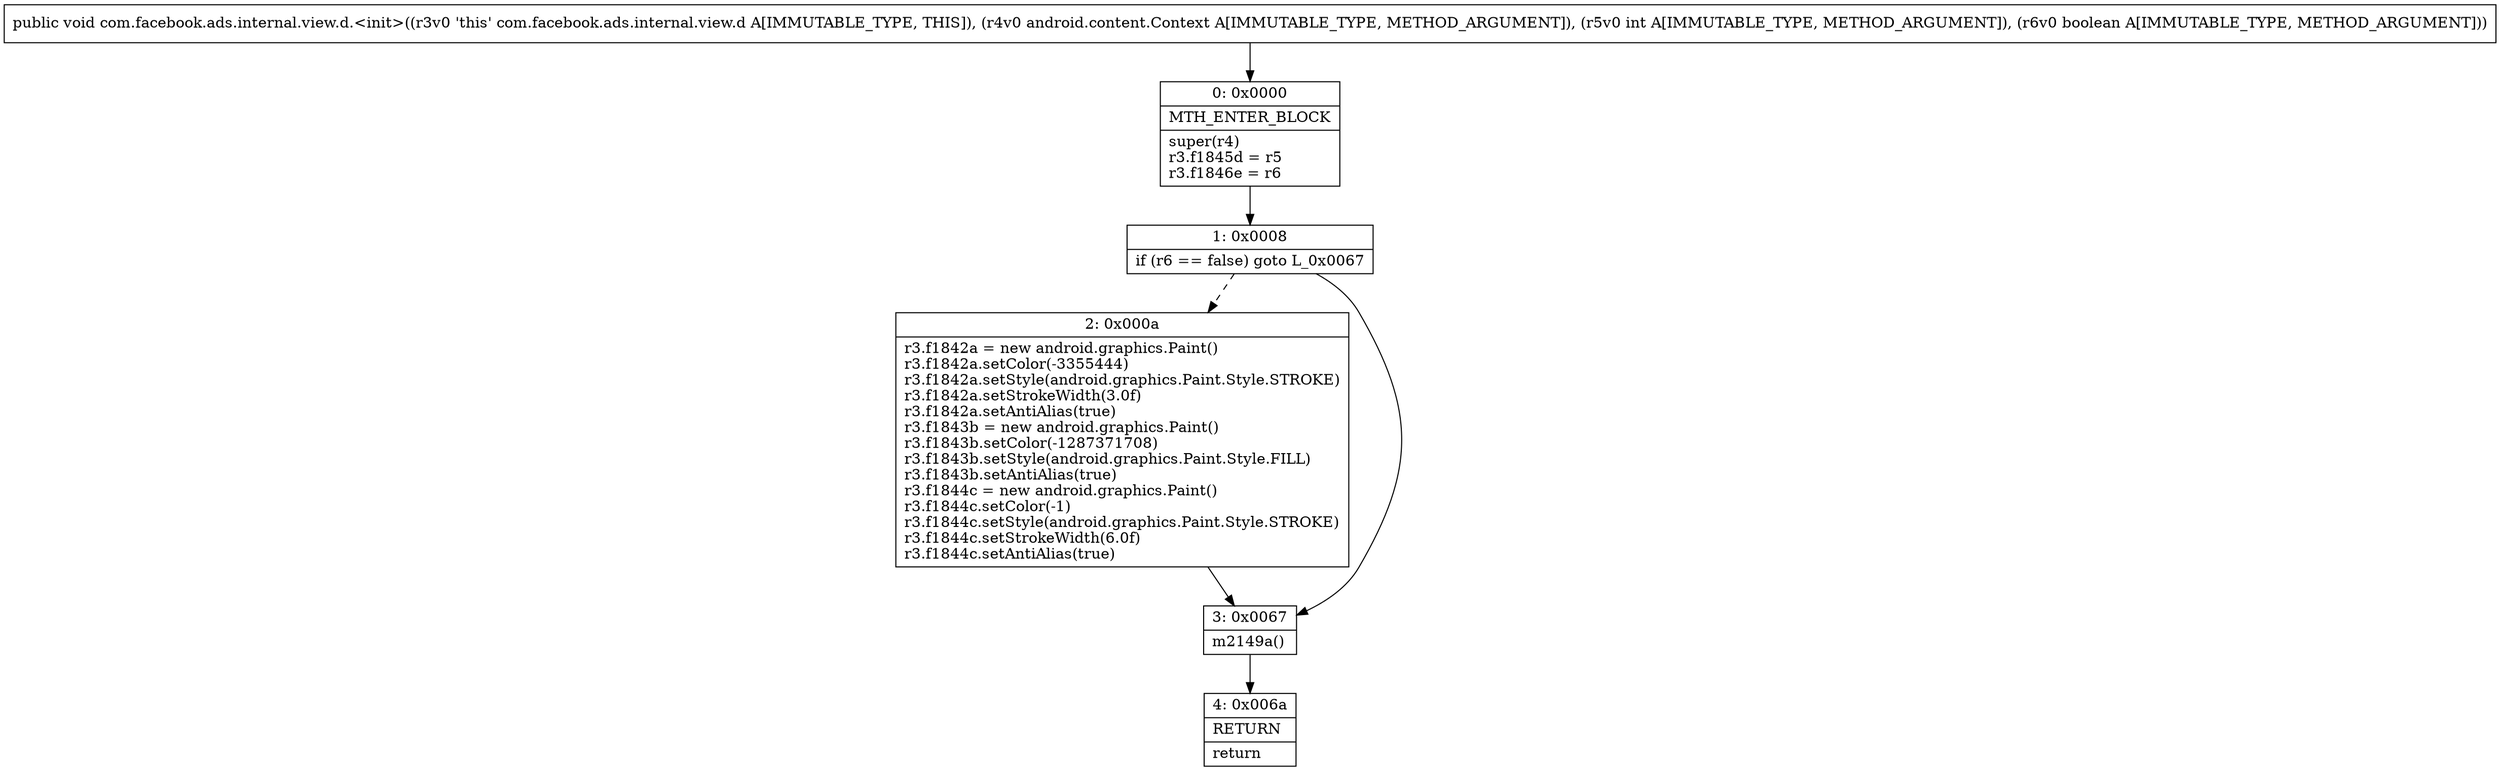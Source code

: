 digraph "CFG forcom.facebook.ads.internal.view.d.\<init\>(Landroid\/content\/Context;IZ)V" {
Node_0 [shape=record,label="{0\:\ 0x0000|MTH_ENTER_BLOCK\l|super(r4)\lr3.f1845d = r5\lr3.f1846e = r6\l}"];
Node_1 [shape=record,label="{1\:\ 0x0008|if (r6 == false) goto L_0x0067\l}"];
Node_2 [shape=record,label="{2\:\ 0x000a|r3.f1842a = new android.graphics.Paint()\lr3.f1842a.setColor(\-3355444)\lr3.f1842a.setStyle(android.graphics.Paint.Style.STROKE)\lr3.f1842a.setStrokeWidth(3.0f)\lr3.f1842a.setAntiAlias(true)\lr3.f1843b = new android.graphics.Paint()\lr3.f1843b.setColor(\-1287371708)\lr3.f1843b.setStyle(android.graphics.Paint.Style.FILL)\lr3.f1843b.setAntiAlias(true)\lr3.f1844c = new android.graphics.Paint()\lr3.f1844c.setColor(\-1)\lr3.f1844c.setStyle(android.graphics.Paint.Style.STROKE)\lr3.f1844c.setStrokeWidth(6.0f)\lr3.f1844c.setAntiAlias(true)\l}"];
Node_3 [shape=record,label="{3\:\ 0x0067|m2149a()\l}"];
Node_4 [shape=record,label="{4\:\ 0x006a|RETURN\l|return\l}"];
MethodNode[shape=record,label="{public void com.facebook.ads.internal.view.d.\<init\>((r3v0 'this' com.facebook.ads.internal.view.d A[IMMUTABLE_TYPE, THIS]), (r4v0 android.content.Context A[IMMUTABLE_TYPE, METHOD_ARGUMENT]), (r5v0 int A[IMMUTABLE_TYPE, METHOD_ARGUMENT]), (r6v0 boolean A[IMMUTABLE_TYPE, METHOD_ARGUMENT])) }"];
MethodNode -> Node_0;
Node_0 -> Node_1;
Node_1 -> Node_2[style=dashed];
Node_1 -> Node_3;
Node_2 -> Node_3;
Node_3 -> Node_4;
}

